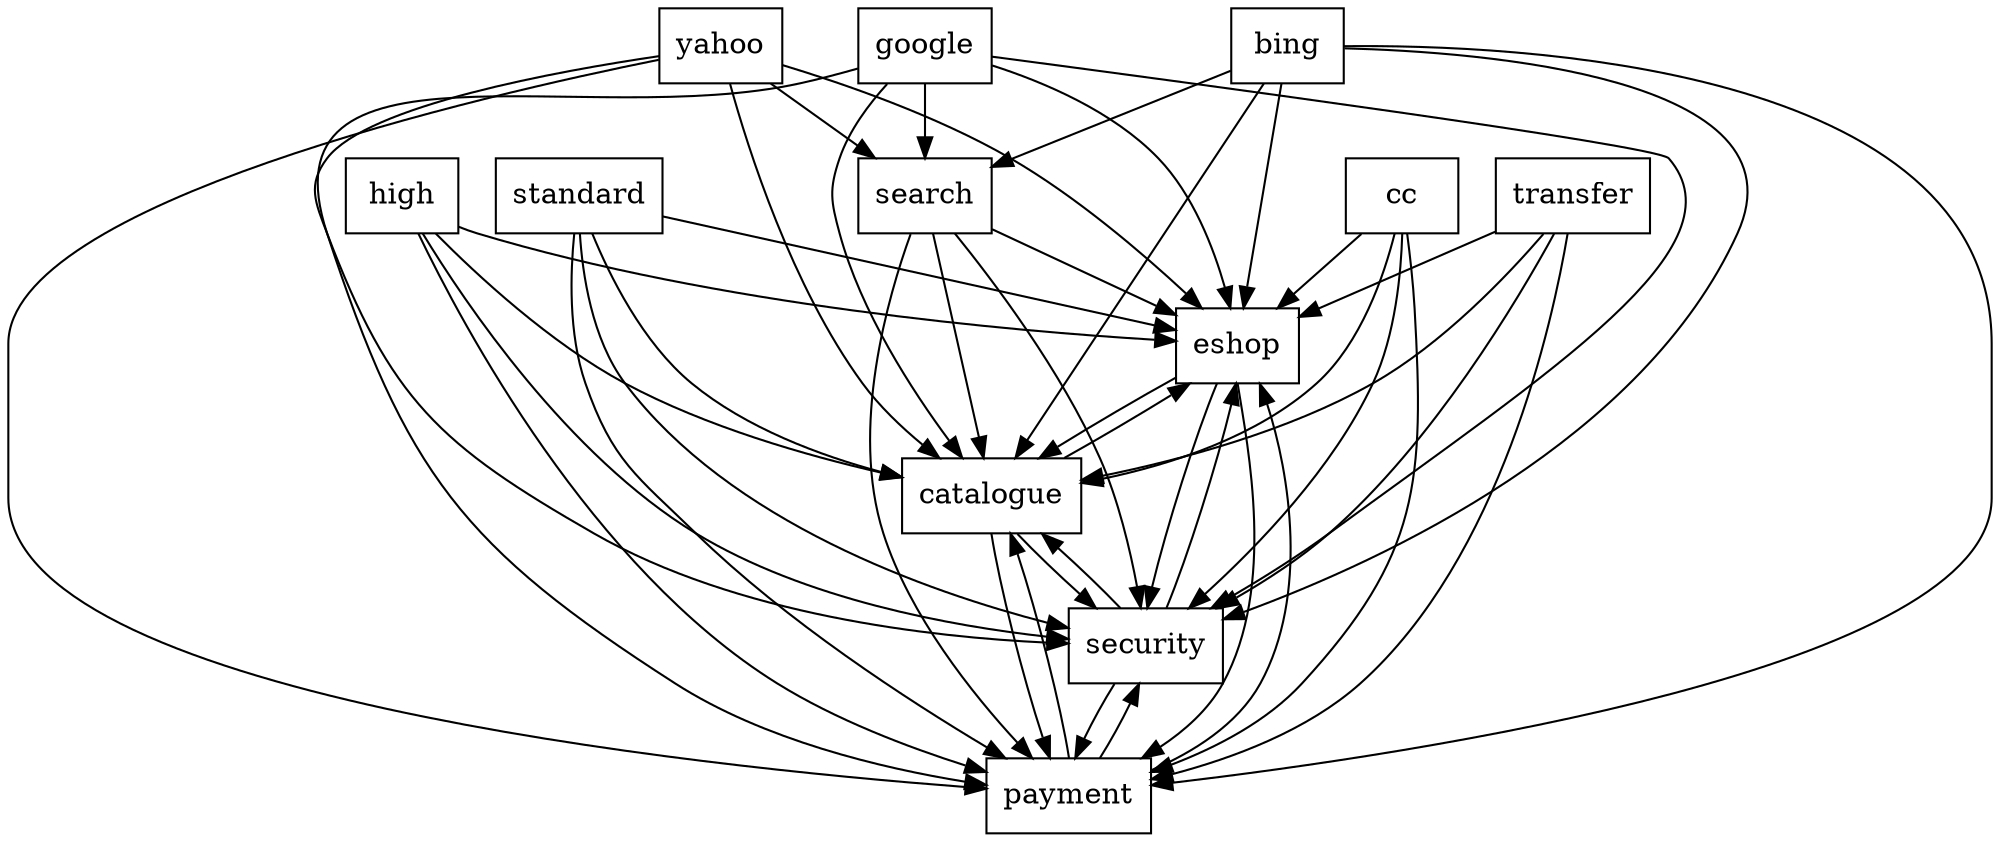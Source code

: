 digraph{
graph [rankdir=TB];
node [shape=box];
edge [arrowhead=normal];
0[label="eshop",]
1[label="transfer",]
2[label="google",]
3[label="catalogue",]
4[label="payment",]
5[label="standard",]
6[label="search",]
7[label="bing",]
8[label="high",]
9[label="security",]
10[label="cc",]
11[label="yahoo",]
0->3[label="",]
0->4[label="",]
0->9[label="",]
1->0[label="",]
1->3[label="",]
1->4[label="",]
1->9[label="",]
2->0[label="",]
2->3[label="",]
2->4[label="",]
2->6[label="",]
2->9[label="",]
3->0[label="",]
3->4[label="",]
3->9[label="",]
4->0[label="",]
4->3[label="",]
4->9[label="",]
5->0[label="",]
5->3[label="",]
5->4[label="",]
5->9[label="",]
6->0[label="",]
6->3[label="",]
6->4[label="",]
6->9[label="",]
7->0[label="",]
7->3[label="",]
7->4[label="",]
7->6[label="",]
7->9[label="",]
8->0[label="",]
8->3[label="",]
8->4[label="",]
8->9[label="",]
9->0[label="",]
9->3[label="",]
9->4[label="",]
10->0[label="",]
10->3[label="",]
10->4[label="",]
10->9[label="",]
11->0[label="",]
11->3[label="",]
11->4[label="",]
11->6[label="",]
11->9[label="",]
}
